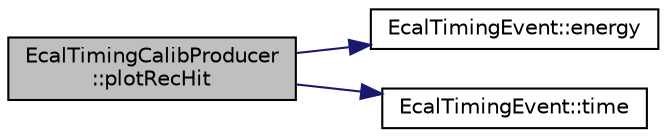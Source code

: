 digraph "EcalTimingCalibProducer::plotRecHit"
{
 // INTERACTIVE_SVG=YES
  edge [fontname="Helvetica",fontsize="10",labelfontname="Helvetica",labelfontsize="10"];
  node [fontname="Helvetica",fontsize="10",shape=record];
  rankdir="LR";
  Node1 [label="EcalTimingCalibProducer\l::plotRecHit",height=0.2,width=0.4,color="black", fillcolor="grey75", style="filled" fontcolor="black"];
  Node1 -> Node2 [color="midnightblue",fontsize="10",style="solid",fontname="Helvetica"];
  Node2 [label="EcalTimingEvent::energy",height=0.2,width=0.4,color="black", fillcolor="white", style="filled",URL="$classEcalTimingEvent.html#a7d941a971b60c6a063bc1492115206ab",tooltip="Energy is stored in a uint16_t in 10&#39;s of MeV. energy() returns a float in GeV. "];
  Node1 -> Node3 [color="midnightblue",fontsize="10",style="solid",fontname="Helvetica"];
  Node3 [label="EcalTimingEvent::time",height=0.2,width=0.4,color="black", fillcolor="white", style="filled",URL="$classEcalTimingEvent.html#afeb64d2b6b36933d4ae67f7e4a8ff909",tooltip="Time is stored in a int16_t in ps. time() returns a float in ns. "];
}
